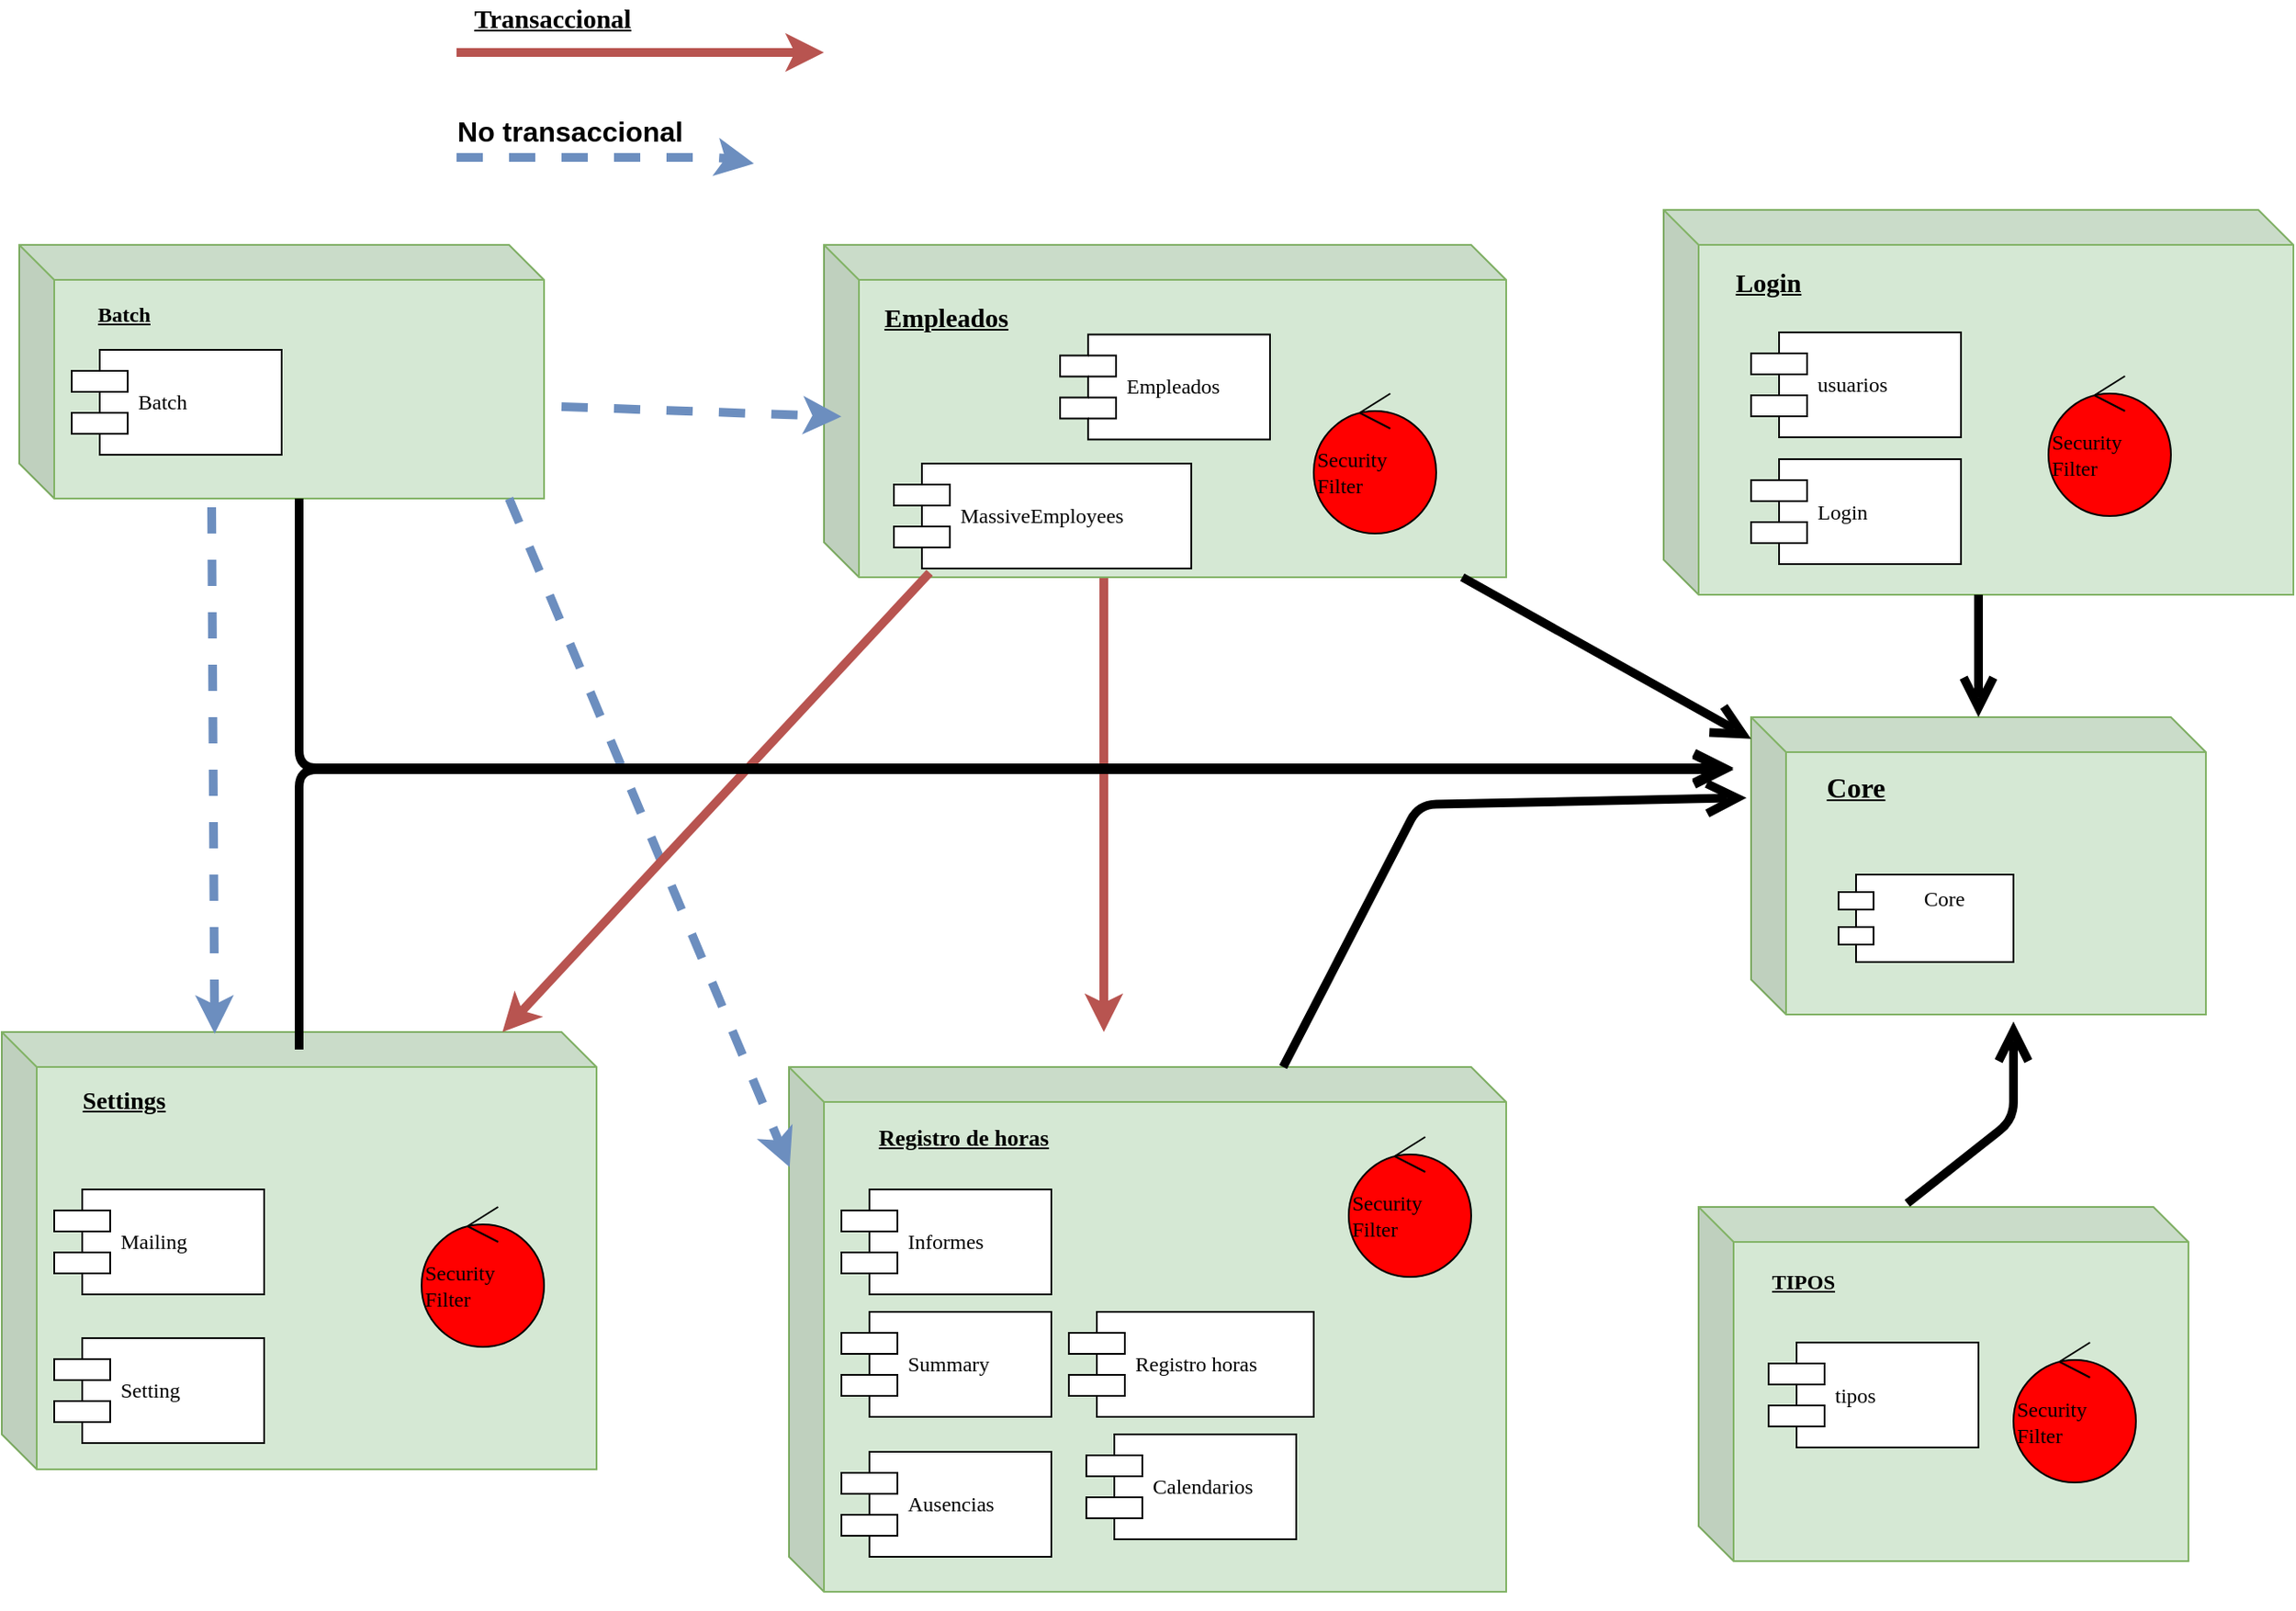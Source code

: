 <mxfile version="14.4.8" type="github">
  <diagram name="Page-1" id="5f0bae14-7c28-e335-631c-24af17079c00">
    <mxGraphModel dx="2830" dy="1763" grid="1" gridSize="10" guides="1" tooltips="1" connect="1" arrows="1" fold="1" page="1" pageScale="1" pageWidth="1100" pageHeight="850" background="#ffffff" math="0" shadow="0">
      <root>
        <mxCell id="0" />
        <mxCell id="1" parent="0" />
        <mxCell id="iaBttmkS24rwcyHktMja-27" value="" style="group" vertex="1" connectable="0" parent="1">
          <mxGeometry x="960" y="630" width="280" height="202.5" as="geometry" />
        </mxCell>
        <mxCell id="iaBttmkS24rwcyHktMja-23" value="" style="shape=cube;whiteSpace=wrap;html=1;boundedLbl=1;backgroundOutline=1;darkOpacity=0.05;darkOpacity2=0.1;rounded=0;shadow=0;comic=0;strokeColor=#82b366;strokeWidth=1;fillColor=#d5e8d4;fontFamily=Verdana;align=left;" vertex="1" parent="iaBttmkS24rwcyHktMja-27">
          <mxGeometry width="280" height="202.5" as="geometry" />
        </mxCell>
        <mxCell id="iaBttmkS24rwcyHktMja-24" value="tipos" style="shape=component;align=left;spacingLeft=36;rounded=0;shadow=0;comic=0;labelBackgroundColor=none;strokeWidth=1;fontFamily=Verdana;fontSize=12;html=1;" vertex="1" parent="iaBttmkS24rwcyHktMja-27">
          <mxGeometry x="40" y="77.5" width="120" height="60" as="geometry" />
        </mxCell>
        <mxCell id="iaBttmkS24rwcyHktMja-25" value="Security Filter" style="ellipse;shape=umlControl;whiteSpace=wrap;html=1;rounded=0;shadow=0;comic=0;strokeWidth=1;fontFamily=Verdana;align=left;fillColor=#FF0000;" vertex="1" parent="iaBttmkS24rwcyHktMja-27">
          <mxGeometry x="180" y="77.5" width="70" height="80" as="geometry" />
        </mxCell>
        <mxCell id="iaBttmkS24rwcyHktMja-26" value="&lt;b&gt;&lt;u&gt;TIPOS&lt;/u&gt;&lt;/b&gt;" style="text;html=1;strokeColor=none;fillColor=none;align=center;verticalAlign=middle;whiteSpace=wrap;rounded=0;shadow=0;comic=0;fontFamily=Verdana;" vertex="1" parent="iaBttmkS24rwcyHktMja-27">
          <mxGeometry x="40" y="32.5" width="40" height="20" as="geometry" />
        </mxCell>
        <mxCell id="iaBttmkS24rwcyHktMja-36" value="" style="group" vertex="1" connectable="0" parent="1">
          <mxGeometry y="80" width="300" height="145" as="geometry" />
        </mxCell>
        <mxCell id="iaBttmkS24rwcyHktMja-28" value="" style="shape=cube;whiteSpace=wrap;html=1;boundedLbl=1;backgroundOutline=1;darkOpacity=0.05;darkOpacity2=0.1;rounded=0;shadow=0;comic=0;strokeColor=#82b366;strokeWidth=1;fillColor=#d5e8d4;fontFamily=Verdana;align=left;" vertex="1" parent="iaBttmkS24rwcyHktMja-36">
          <mxGeometry width="300" height="145" as="geometry" />
        </mxCell>
        <mxCell id="iaBttmkS24rwcyHktMja-29" value="Batch&lt;br&gt;" style="shape=component;align=left;spacingLeft=36;rounded=0;shadow=0;comic=0;labelBackgroundColor=none;strokeWidth=1;fontFamily=Verdana;fontSize=12;html=1;" vertex="1" parent="iaBttmkS24rwcyHktMja-36">
          <mxGeometry x="30" y="60" width="120" height="60" as="geometry" />
        </mxCell>
        <mxCell id="iaBttmkS24rwcyHktMja-30" value="&lt;b&gt;&lt;u&gt;Batch&lt;/u&gt;&lt;/b&gt;" style="text;html=1;strokeColor=none;fillColor=none;align=center;verticalAlign=middle;whiteSpace=wrap;rounded=0;shadow=0;comic=0;fontFamily=Verdana;" vertex="1" parent="iaBttmkS24rwcyHktMja-36">
          <mxGeometry x="40" y="30" width="40" height="20" as="geometry" />
        </mxCell>
        <mxCell id="iaBttmkS24rwcyHktMja-44" value="" style="group" vertex="1" connectable="0" parent="1">
          <mxGeometry x="420" y="500" width="430" height="360" as="geometry" />
        </mxCell>
        <mxCell id="iaBttmkS24rwcyHktMja-79" value="" style="endArrow=classic;html=1;strokeWidth=5;fontFamily=Verdana;fillColor=#f8cecc;strokeColor=#b85450;" edge="1" parent="iaBttmkS24rwcyHktMja-44">
          <mxGeometry width="50" height="50" relative="1" as="geometry">
            <mxPoint x="200" y="-240" as="sourcePoint" />
            <mxPoint x="200" y="30" as="targetPoint" />
          </mxGeometry>
        </mxCell>
        <mxCell id="iaBttmkS24rwcyHktMja-84" value="" style="group" vertex="1" connectable="0" parent="iaBttmkS24rwcyHktMja-44">
          <mxGeometry x="20" y="50" width="410" height="300" as="geometry" />
        </mxCell>
        <mxCell id="iaBttmkS24rwcyHktMja-35" value="" style="shape=cube;whiteSpace=wrap;html=1;boundedLbl=1;backgroundOutline=1;darkOpacity=0.05;darkOpacity2=0.1;rounded=0;shadow=0;comic=0;strokeColor=#82b366;strokeWidth=1;fillColor=#d5e8d4;fontFamily=Verdana;align=left;" vertex="1" parent="iaBttmkS24rwcyHktMja-84">
          <mxGeometry width="410" height="300" as="geometry" />
        </mxCell>
        <mxCell id="iaBttmkS24rwcyHktMja-11" value="Calendarios" style="shape=component;align=left;spacingLeft=36;rounded=0;shadow=0;comic=0;labelBackgroundColor=none;strokeWidth=1;fontFamily=Verdana;fontSize=12;html=1;" vertex="1" parent="iaBttmkS24rwcyHktMja-84">
          <mxGeometry x="170" y="210" width="120" height="60" as="geometry" />
        </mxCell>
        <mxCell id="iaBttmkS24rwcyHktMja-12" value="Registro horas" style="shape=component;align=left;spacingLeft=36;rounded=0;shadow=0;comic=0;labelBackgroundColor=none;strokeWidth=1;fontFamily=Verdana;fontSize=12;html=1;" vertex="1" parent="iaBttmkS24rwcyHktMja-84">
          <mxGeometry x="160" y="140" width="140" height="60" as="geometry" />
        </mxCell>
        <mxCell id="iaBttmkS24rwcyHktMja-13" value="Informes" style="shape=component;align=left;spacingLeft=36;rounded=0;shadow=0;comic=0;labelBackgroundColor=none;strokeWidth=1;fontFamily=Verdana;fontSize=12;html=1;" vertex="1" parent="iaBttmkS24rwcyHktMja-84">
          <mxGeometry x="30" y="70" width="120" height="60" as="geometry" />
        </mxCell>
        <mxCell id="iaBttmkS24rwcyHktMja-15" value="Security Filter" style="ellipse;shape=umlControl;whiteSpace=wrap;html=1;rounded=0;shadow=0;comic=0;strokeWidth=1;fontFamily=Verdana;align=left;fillColor=#FF0000;" vertex="1" parent="iaBttmkS24rwcyHktMja-84">
          <mxGeometry x="320" y="40" width="70" height="80" as="geometry" />
        </mxCell>
        <mxCell id="iaBttmkS24rwcyHktMja-39" value="&lt;b&gt;&lt;u&gt;&lt;font style=&quot;font-size: 13px&quot;&gt;Registro de horas&lt;/font&gt;&lt;/u&gt;&lt;/b&gt;" style="text;html=1;strokeColor=none;fillColor=none;align=center;verticalAlign=middle;whiteSpace=wrap;rounded=0;shadow=0;comic=0;fontFamily=Verdana;" vertex="1" parent="iaBttmkS24rwcyHktMja-84">
          <mxGeometry x="20" y="30" width="160" height="20" as="geometry" />
        </mxCell>
        <mxCell id="iaBttmkS24rwcyHktMja-14" value="Summary" style="shape=component;align=left;spacingLeft=36;rounded=0;shadow=0;comic=0;labelBackgroundColor=none;strokeWidth=1;fontFamily=Verdana;fontSize=12;html=1;" vertex="1" parent="iaBttmkS24rwcyHktMja-84">
          <mxGeometry x="30" y="140" width="120" height="60" as="geometry" />
        </mxCell>
        <mxCell id="iaBttmkS24rwcyHktMja-10" value="Ausencias" style="shape=component;align=left;spacingLeft=36;rounded=0;shadow=0;comic=0;labelBackgroundColor=none;strokeWidth=1;fontFamily=Verdana;fontSize=12;html=1;" vertex="1" parent="iaBttmkS24rwcyHktMja-84">
          <mxGeometry x="30" y="220" width="120" height="60" as="geometry" />
        </mxCell>
        <mxCell id="iaBttmkS24rwcyHktMja-49" value="" style="group" vertex="1" connectable="0" parent="1">
          <mxGeometry x="-10" y="530" width="340" height="250" as="geometry" />
        </mxCell>
        <mxCell id="iaBttmkS24rwcyHktMja-46" value="" style="shape=cube;whiteSpace=wrap;html=1;boundedLbl=1;backgroundOutline=1;darkOpacity=0.05;darkOpacity2=0.1;rounded=0;shadow=0;comic=0;strokeColor=#82b366;strokeWidth=1;fillColor=#d5e8d4;fontFamily=Verdana;align=left;" vertex="1" parent="iaBttmkS24rwcyHktMja-49">
          <mxGeometry width="340" height="250" as="geometry" />
        </mxCell>
        <mxCell id="iaBttmkS24rwcyHktMja-17" value="Security Filter" style="ellipse;shape=umlControl;whiteSpace=wrap;html=1;rounded=0;shadow=0;comic=0;strokeWidth=1;fontFamily=Verdana;align=left;fillColor=#FF0000;" vertex="1" parent="iaBttmkS24rwcyHktMja-49">
          <mxGeometry x="240" y="100" width="70" height="80" as="geometry" />
        </mxCell>
        <mxCell id="iaBttmkS24rwcyHktMja-21" value="Mailing" style="shape=component;align=left;spacingLeft=36;rounded=0;shadow=0;comic=0;labelBackgroundColor=none;strokeWidth=1;fontFamily=Verdana;fontSize=12;html=1;" vertex="1" parent="iaBttmkS24rwcyHktMja-49">
          <mxGeometry x="30" y="90" width="120" height="60" as="geometry" />
        </mxCell>
        <mxCell id="iaBttmkS24rwcyHktMja-22" value="Setting" style="shape=component;align=left;spacingLeft=36;rounded=0;shadow=0;comic=0;labelBackgroundColor=none;strokeWidth=1;fontFamily=Verdana;fontSize=12;html=1;" vertex="1" parent="iaBttmkS24rwcyHktMja-49">
          <mxGeometry x="30" y="175" width="120" height="60" as="geometry" />
        </mxCell>
        <mxCell id="iaBttmkS24rwcyHktMja-47" value="&lt;b&gt;&lt;u&gt;&lt;font style=&quot;font-size: 14px&quot;&gt;Settings&lt;/font&gt;&lt;/u&gt;&lt;/b&gt;" style="text;html=1;strokeColor=none;fillColor=none;align=center;verticalAlign=middle;whiteSpace=wrap;rounded=0;shadow=0;comic=0;fontFamily=Verdana;" vertex="1" parent="iaBttmkS24rwcyHktMja-49">
          <mxGeometry x="50" y="30" width="40" height="20" as="geometry" />
        </mxCell>
        <mxCell id="iaBttmkS24rwcyHktMja-58" value="" style="group" vertex="1" connectable="0" parent="1">
          <mxGeometry x="460" y="80" width="390" height="190" as="geometry" />
        </mxCell>
        <mxCell id="iaBttmkS24rwcyHktMja-50" value="" style="shape=cube;whiteSpace=wrap;html=1;boundedLbl=1;backgroundOutline=1;darkOpacity=0.05;darkOpacity2=0.1;rounded=0;shadow=0;comic=0;strokeColor=#82b366;strokeWidth=1;fillColor=#d5e8d4;fontFamily=Verdana;align=left;" vertex="1" parent="iaBttmkS24rwcyHktMja-58">
          <mxGeometry width="390" height="190" as="geometry" />
        </mxCell>
        <mxCell id="iaBttmkS24rwcyHktMja-56" value="" style="group" vertex="1" connectable="0" parent="iaBttmkS24rwcyHktMja-58">
          <mxGeometry x="40" y="31.25" width="310" height="153.75" as="geometry" />
        </mxCell>
        <mxCell id="39150e848f15840c-5" value="Empleados" style="shape=component;align=left;spacingLeft=36;rounded=0;shadow=0;comic=0;labelBackgroundColor=none;strokeWidth=1;fontFamily=Verdana;fontSize=12;html=1;" parent="iaBttmkS24rwcyHktMja-56" vertex="1">
          <mxGeometry x="95" y="20" width="120" height="60" as="geometry" />
        </mxCell>
        <mxCell id="iaBttmkS24rwcyHktMja-4" value="Security Filter" style="ellipse;shape=umlControl;whiteSpace=wrap;html=1;rounded=0;shadow=0;comic=0;strokeWidth=1;fontFamily=Verdana;align=left;fillColor=#FF0000;" vertex="1" parent="iaBttmkS24rwcyHktMja-56">
          <mxGeometry x="240" y="53.75" width="70" height="80" as="geometry" />
        </mxCell>
        <mxCell id="iaBttmkS24rwcyHktMja-51" value="MassiveEmployees" style="shape=component;align=left;spacingLeft=36;rounded=0;shadow=0;comic=0;labelBackgroundColor=none;strokeWidth=1;fontFamily=Verdana;fontSize=12;html=1;" vertex="1" parent="iaBttmkS24rwcyHktMja-56">
          <mxGeometry y="93.75" width="170" height="60" as="geometry" />
        </mxCell>
        <mxCell id="iaBttmkS24rwcyHktMja-52" value="&lt;b&gt;&lt;u&gt;&lt;font style=&quot;font-size: 15px&quot;&gt;Empleados&lt;/font&gt;&lt;/u&gt;&lt;/b&gt;" style="text;html=1;strokeColor=none;fillColor=none;align=center;verticalAlign=middle;whiteSpace=wrap;rounded=0;shadow=0;comic=0;fontFamily=Verdana;" vertex="1" parent="iaBttmkS24rwcyHktMja-56">
          <mxGeometry x="10" width="40" height="20" as="geometry" />
        </mxCell>
        <mxCell id="iaBttmkS24rwcyHktMja-61" value="" style="group" vertex="1" connectable="0" parent="1">
          <mxGeometry x="940" y="60" width="360" height="220" as="geometry" />
        </mxCell>
        <mxCell id="iaBttmkS24rwcyHktMja-59" value="" style="shape=cube;whiteSpace=wrap;html=1;boundedLbl=1;backgroundOutline=1;darkOpacity=0.05;darkOpacity2=0.1;rounded=0;shadow=0;comic=0;strokeColor=#82b366;strokeWidth=1;fillColor=#d5e8d4;fontFamily=Verdana;align=left;" vertex="1" parent="iaBttmkS24rwcyHktMja-61">
          <mxGeometry width="360" height="220" as="geometry" />
        </mxCell>
        <mxCell id="39150e848f15840c-7" value="Login" style="shape=component;align=left;spacingLeft=36;rounded=0;shadow=0;comic=0;labelBackgroundColor=none;strokeWidth=1;fontFamily=Verdana;fontSize=12;html=1;" parent="iaBttmkS24rwcyHktMja-61" vertex="1">
          <mxGeometry x="50" y="142.5" width="120" height="60" as="geometry" />
        </mxCell>
        <mxCell id="iaBttmkS24rwcyHktMja-1" value="usuarios" style="shape=component;align=left;spacingLeft=36;rounded=0;shadow=0;comic=0;labelBackgroundColor=none;strokeWidth=1;fontFamily=Verdana;fontSize=12;html=1;" vertex="1" parent="iaBttmkS24rwcyHktMja-61">
          <mxGeometry x="50" y="70" width="120" height="60" as="geometry" />
        </mxCell>
        <mxCell id="iaBttmkS24rwcyHktMja-5" value="Security Filter" style="ellipse;shape=umlControl;whiteSpace=wrap;html=1;rounded=0;shadow=0;comic=0;strokeWidth=1;fontFamily=Verdana;align=left;fillColor=#FF0000;" vertex="1" parent="iaBttmkS24rwcyHktMja-61">
          <mxGeometry x="220" y="95" width="70" height="80" as="geometry" />
        </mxCell>
        <mxCell id="iaBttmkS24rwcyHktMja-60" value="&lt;b&gt;&lt;u&gt;&lt;font style=&quot;font-size: 15px&quot;&gt;Login&lt;/font&gt;&lt;/u&gt;&lt;/b&gt;" style="text;html=1;strokeColor=none;fillColor=none;align=center;verticalAlign=middle;whiteSpace=wrap;rounded=0;shadow=0;comic=0;fontFamily=Verdana;" vertex="1" parent="iaBttmkS24rwcyHktMja-61">
          <mxGeometry x="40" y="31.25" width="40" height="20" as="geometry" />
        </mxCell>
        <mxCell id="iaBttmkS24rwcyHktMja-76" value="" style="endArrow=classic;html=1;strokeWidth=5;fontFamily=Verdana;fillColor=#dae8fc;strokeColor=#6c8ebf;dashed=1;entryX=0.358;entryY=0.004;entryDx=0;entryDy=0;entryPerimeter=0;" edge="1" parent="1" target="iaBttmkS24rwcyHktMja-46">
          <mxGeometry width="50" height="50" relative="1" as="geometry">
            <mxPoint x="110" y="230" as="sourcePoint" />
            <mxPoint x="340" y="360" as="targetPoint" />
          </mxGeometry>
        </mxCell>
        <mxCell id="iaBttmkS24rwcyHktMja-77" value="" style="endArrow=classic;html=1;strokeWidth=5;fontFamily=Verdana;fillColor=#dae8fc;strokeColor=#6c8ebf;dashed=1;entryX=0.001;entryY=0.191;entryDx=0;entryDy=0;entryPerimeter=0;" edge="1" parent="1" target="iaBttmkS24rwcyHktMja-35">
          <mxGeometry width="50" height="50" relative="1" as="geometry">
            <mxPoint x="280" y="225.0" as="sourcePoint" />
            <mxPoint x="281.72" y="486" as="targetPoint" />
          </mxGeometry>
        </mxCell>
        <mxCell id="iaBttmkS24rwcyHktMja-78" value="" style="endArrow=classic;html=1;strokeWidth=5;fontFamily=Verdana;fillColor=#dae8fc;strokeColor=#6c8ebf;dashed=1;" edge="1" parent="1" target="iaBttmkS24rwcyHktMja-114">
          <mxGeometry width="50" height="50" relative="1" as="geometry">
            <mxPoint x="250" y="30" as="sourcePoint" />
            <mxPoint x="450" y="30" as="targetPoint" />
            <Array as="points">
              <mxPoint x="400" y="30" />
            </Array>
          </mxGeometry>
        </mxCell>
        <mxCell id="iaBttmkS24rwcyHktMja-80" value="" style="endArrow=classic;html=1;strokeWidth=5;fontFamily=Verdana;fillColor=#f8cecc;strokeColor=#b85450;exitX=0.12;exitY=1.04;exitDx=0;exitDy=0;exitPerimeter=0;" edge="1" parent="1" source="iaBttmkS24rwcyHktMja-51" target="iaBttmkS24rwcyHktMja-46">
          <mxGeometry width="50" height="50" relative="1" as="geometry">
            <mxPoint x="640" y="280" as="sourcePoint" />
            <mxPoint x="640" y="515" as="targetPoint" />
          </mxGeometry>
        </mxCell>
        <mxCell id="iaBttmkS24rwcyHktMja-97" value="" style="group" vertex="1" connectable="0" parent="1">
          <mxGeometry x="990" y="350" width="260" height="170" as="geometry" />
        </mxCell>
        <mxCell id="iaBttmkS24rwcyHktMja-85" value="" style="shape=cube;whiteSpace=wrap;html=1;boundedLbl=1;backgroundOutline=1;darkOpacity=0.05;darkOpacity2=0.1;rounded=0;shadow=0;comic=0;strokeColor=#82b366;strokeWidth=1;fillColor=#d5e8d4;fontFamily=Verdana;align=left;" vertex="1" parent="iaBttmkS24rwcyHktMja-97">
          <mxGeometry width="260" height="170" as="geometry" />
        </mxCell>
        <mxCell id="iaBttmkS24rwcyHktMja-86" value="&lt;b&gt;&lt;u&gt;&lt;font style=&quot;font-size: 16px&quot;&gt;Core&lt;/font&gt;&lt;/u&gt;&lt;/b&gt;" style="text;html=1;strokeColor=none;fillColor=none;align=center;verticalAlign=middle;whiteSpace=wrap;rounded=0;shadow=0;comic=0;fontFamily=Verdana;" vertex="1" parent="iaBttmkS24rwcyHktMja-97">
          <mxGeometry x="40" y="30" width="40" height="20" as="geometry" />
        </mxCell>
        <mxCell id="iaBttmkS24rwcyHktMja-93" value="Core" style="shape=module;align=left;spacingLeft=20;align=center;verticalAlign=top;rounded=0;shadow=0;comic=0;strokeWidth=1;fontFamily=Verdana;html=1;" vertex="1" parent="iaBttmkS24rwcyHktMja-97">
          <mxGeometry x="50" y="90" width="100" height="50" as="geometry" />
        </mxCell>
        <mxCell id="iaBttmkS24rwcyHktMja-98" value="" style="endArrow=open;endFill=1;endSize=12;html=1;strokeWidth=5;fontFamily=Verdana;" edge="1" parent="1" source="iaBttmkS24rwcyHktMja-50" target="iaBttmkS24rwcyHktMja-85">
          <mxGeometry width="160" relative="1" as="geometry">
            <mxPoint x="740" y="328.33" as="sourcePoint" />
            <mxPoint x="880" y="350" as="targetPoint" />
          </mxGeometry>
        </mxCell>
        <mxCell id="iaBttmkS24rwcyHktMja-99" value="" style="endArrow=open;endFill=1;endSize=12;html=1;strokeWidth=5;fontFamily=Verdana;" edge="1" parent="1" source="iaBttmkS24rwcyHktMja-59" target="iaBttmkS24rwcyHktMja-85">
          <mxGeometry width="160" relative="1" as="geometry">
            <mxPoint x="787.143" y="280" as="sourcePoint" />
            <mxPoint x="890" y="360" as="targetPoint" />
          </mxGeometry>
        </mxCell>
        <mxCell id="iaBttmkS24rwcyHktMja-101" value="" style="endArrow=open;endFill=1;endSize=12;html=1;strokeWidth=5;fontFamily=Verdana;exitX=0.426;exitY=-0.01;exitDx=0;exitDy=0;exitPerimeter=0;" edge="1" parent="1" source="iaBttmkS24rwcyHktMja-23">
          <mxGeometry width="160" relative="1" as="geometry">
            <mxPoint x="670.003" y="225" as="sourcePoint" />
            <mxPoint x="1140" y="524" as="targetPoint" />
            <Array as="points">
              <mxPoint x="1140" y="580" />
            </Array>
          </mxGeometry>
        </mxCell>
        <mxCell id="iaBttmkS24rwcyHktMja-102" value="" style="endArrow=open;endFill=1;endSize=12;html=1;strokeWidth=5;fontFamily=Verdana;" edge="1" parent="1">
          <mxGeometry width="160" relative="1" as="geometry">
            <mxPoint x="160" y="540" as="sourcePoint" />
            <mxPoint x="980" y="380" as="targetPoint" />
            <Array as="points">
              <mxPoint x="160" y="380" />
            </Array>
          </mxGeometry>
        </mxCell>
        <mxCell id="iaBttmkS24rwcyHktMja-103" value="" style="endArrow=open;endFill=1;endSize=12;html=1;strokeWidth=5;fontFamily=Verdana;entryX=-0.01;entryY=0.271;entryDx=0;entryDy=0;entryPerimeter=0;" edge="1" parent="1" source="iaBttmkS24rwcyHktMja-35" target="iaBttmkS24rwcyHktMja-85">
          <mxGeometry width="160" relative="1" as="geometry">
            <mxPoint x="790" y="430" as="sourcePoint" />
            <mxPoint x="980" y="369.045" as="targetPoint" />
            <Array as="points">
              <mxPoint x="800" y="400" />
            </Array>
          </mxGeometry>
        </mxCell>
        <mxCell id="iaBttmkS24rwcyHktMja-104" value="" style="endArrow=open;endFill=1;endSize=12;html=1;strokeWidth=5;fontFamily=Verdana;exitX=0;exitY=0;exitDx=160;exitDy=145;exitPerimeter=0;" edge="1" parent="1" source="iaBttmkS24rwcyHktMja-28">
          <mxGeometry width="160" relative="1" as="geometry">
            <mxPoint x="180" y="360" as="sourcePoint" />
            <mxPoint x="980" y="379" as="targetPoint" />
            <Array as="points">
              <mxPoint x="160" y="379" />
            </Array>
          </mxGeometry>
        </mxCell>
        <mxCell id="iaBttmkS24rwcyHktMja-107" value="" style="endArrow=classic;html=1;strokeWidth=5;fontFamily=Verdana;fillColor=#dae8fc;strokeColor=#6c8ebf;dashed=1;exitX=0;exitY=0;exitDx=300;exitDy=82.5;exitPerimeter=0;" edge="1" parent="1">
          <mxGeometry width="50" height="50" relative="1" as="geometry">
            <mxPoint x="310" y="172.5" as="sourcePoint" />
            <mxPoint x="470" y="178.134" as="targetPoint" />
          </mxGeometry>
        </mxCell>
        <mxCell id="iaBttmkS24rwcyHktMja-108" value="" style="endArrow=classic;html=1;strokeWidth=5;fontFamily=Verdana;fillColor=#f8cecc;strokeColor=#b85450;" edge="1" parent="1">
          <mxGeometry width="50" height="50" relative="1" as="geometry">
            <mxPoint x="250" y="-30" as="sourcePoint" />
            <mxPoint x="460" y="-30" as="targetPoint" />
          </mxGeometry>
        </mxCell>
        <mxCell id="iaBttmkS24rwcyHktMja-112" value="&lt;b&gt;&lt;u&gt;&lt;font style=&quot;font-size: 15px&quot;&gt;Transaccional&lt;/font&gt;&lt;/u&gt;&lt;/b&gt;" style="text;html=1;strokeColor=none;fillColor=none;align=center;verticalAlign=middle;whiteSpace=wrap;rounded=0;shadow=0;comic=0;fontFamily=Verdana;" vertex="1" parent="1">
          <mxGeometry x="170" y="-60" width="270" height="20" as="geometry" />
        </mxCell>
        <mxCell id="iaBttmkS24rwcyHktMja-114" value="&lt;b&gt;&lt;font style=&quot;font-size: 16px&quot;&gt;No transaccional&lt;/font&gt;&lt;/b&gt;" style="text;html=1;strokeColor=none;fillColor=none;align=center;verticalAlign=middle;whiteSpace=wrap;rounded=0;" vertex="1" parent="1">
          <mxGeometry x="210" y="-10" width="210" height="50" as="geometry" />
        </mxCell>
      </root>
    </mxGraphModel>
  </diagram>
</mxfile>
